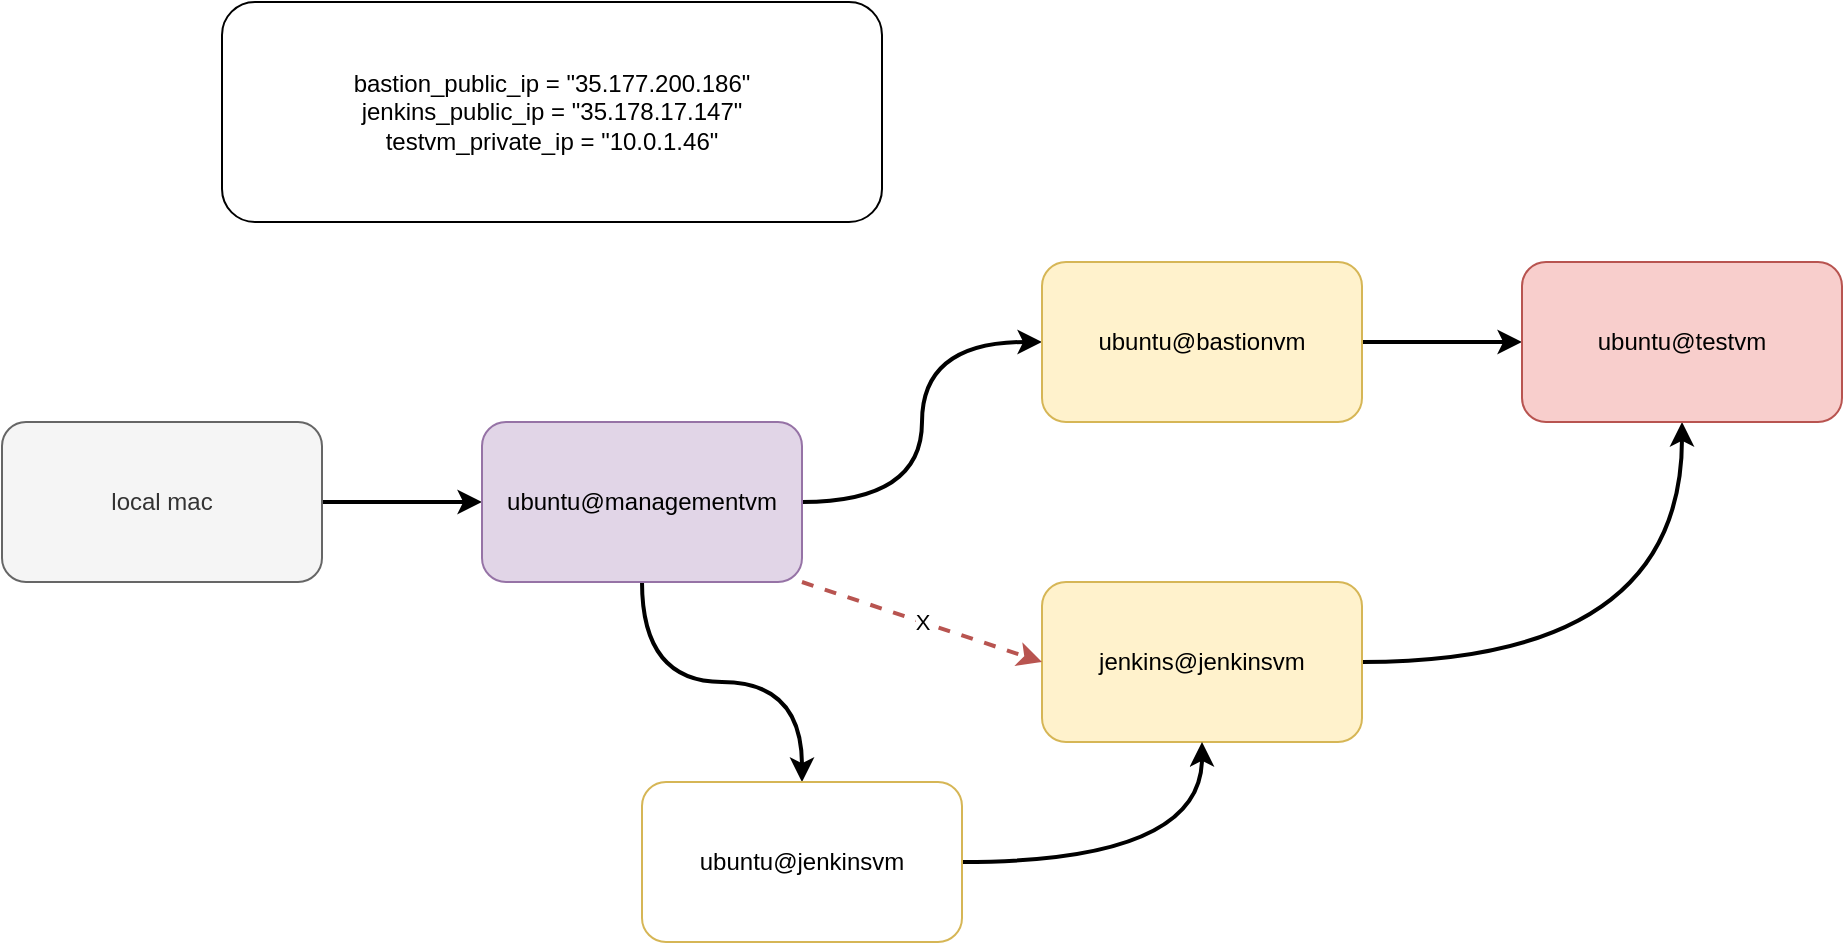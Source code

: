 <mxfile version="14.5.1" type="device"><diagram id="fgbsiUK0g7hy4sh2PP3z" name="Page-1"><mxGraphModel dx="1106" dy="972" grid="1" gridSize="10" guides="1" tooltips="1" connect="1" arrows="1" fold="1" page="1" pageScale="1" pageWidth="1169" pageHeight="827" math="0" shadow="0"><root><mxCell id="0"/><mxCell id="1" parent="0"/><mxCell id="Cx8XHh3YtdbwOYx3EHK5-6" style="edgeStyle=orthogonalEdgeStyle;curved=1;rounded=0;orthogonalLoop=1;jettySize=auto;html=1;exitX=1;exitY=0.5;exitDx=0;exitDy=0;entryX=0;entryY=0.5;entryDx=0;entryDy=0;startArrow=none;startFill=0;endArrow=classic;endFill=1;strokeWidth=2;" edge="1" parent="1" source="oLSMZY4fAIswRy4_z1ld-2" target="oLSMZY4fAIswRy4_z1ld-3"><mxGeometry relative="1" as="geometry"/></mxCell><mxCell id="oLSMZY4fAIswRy4_z1ld-2" value="local mac" style="rounded=1;whiteSpace=wrap;html=1;fillColor=#f5f5f5;strokeColor=#666666;fontColor=#333333;" parent="1" vertex="1"><mxGeometry x="80" y="280" width="160" height="80" as="geometry"/></mxCell><mxCell id="Cx8XHh3YtdbwOYx3EHK5-2" style="edgeStyle=orthogonalEdgeStyle;curved=1;rounded=0;orthogonalLoop=1;jettySize=auto;html=1;exitX=0.5;exitY=1;exitDx=0;exitDy=0;startArrow=none;startFill=0;endArrow=classic;endFill=1;strokeWidth=2;" edge="1" parent="1" source="oLSMZY4fAIswRy4_z1ld-3" target="Cx8XHh3YtdbwOYx3EHK5-1"><mxGeometry relative="1" as="geometry"/></mxCell><mxCell id="Cx8XHh3YtdbwOYx3EHK5-4" style="edgeStyle=orthogonalEdgeStyle;curved=1;rounded=0;orthogonalLoop=1;jettySize=auto;html=1;exitX=1;exitY=0.5;exitDx=0;exitDy=0;entryX=0;entryY=0.5;entryDx=0;entryDy=0;startArrow=none;startFill=0;endArrow=classic;endFill=1;strokeWidth=2;" edge="1" parent="1" source="oLSMZY4fAIswRy4_z1ld-3" target="oLSMZY4fAIswRy4_z1ld-5"><mxGeometry relative="1" as="geometry"/></mxCell><mxCell id="oLSMZY4fAIswRy4_z1ld-3" value="ubuntu@managementvm" style="rounded=1;whiteSpace=wrap;html=1;fillColor=#e1d5e7;strokeColor=#9673a6;" parent="1" vertex="1"><mxGeometry x="320" y="280" width="160" height="80" as="geometry"/></mxCell><mxCell id="Cx8XHh3YtdbwOYx3EHK5-7" style="edgeStyle=orthogonalEdgeStyle;curved=1;rounded=0;orthogonalLoop=1;jettySize=auto;html=1;exitX=1;exitY=0.5;exitDx=0;exitDy=0;entryX=0.5;entryY=1;entryDx=0;entryDy=0;startArrow=none;startFill=0;endArrow=classic;endFill=1;strokeWidth=2;" edge="1" parent="1" source="oLSMZY4fAIswRy4_z1ld-4" target="oLSMZY4fAIswRy4_z1ld-6"><mxGeometry relative="1" as="geometry"/></mxCell><mxCell id="oLSMZY4fAIswRy4_z1ld-4" value="jenkins@jenkinsvm" style="rounded=1;whiteSpace=wrap;html=1;fillColor=#fff2cc;strokeColor=#d6b656;" parent="1" vertex="1"><mxGeometry x="600" y="360" width="160" height="80" as="geometry"/></mxCell><mxCell id="Cx8XHh3YtdbwOYx3EHK5-5" style="edgeStyle=orthogonalEdgeStyle;curved=1;rounded=0;orthogonalLoop=1;jettySize=auto;html=1;exitX=1;exitY=0.5;exitDx=0;exitDy=0;startArrow=none;startFill=0;endArrow=classic;endFill=1;strokeWidth=2;" edge="1" parent="1" source="oLSMZY4fAIswRy4_z1ld-5" target="oLSMZY4fAIswRy4_z1ld-6"><mxGeometry relative="1" as="geometry"/></mxCell><mxCell id="oLSMZY4fAIswRy4_z1ld-5" value="ubuntu@bastionvm" style="rounded=1;whiteSpace=wrap;html=1;fillColor=#fff2cc;strokeColor=#d6b656;" parent="1" vertex="1"><mxGeometry x="600" y="200" width="160" height="80" as="geometry"/></mxCell><mxCell id="oLSMZY4fAIswRy4_z1ld-6" value="ubuntu@testvm" style="rounded=1;whiteSpace=wrap;html=1;fillColor=#f8cecc;strokeColor=#b85450;" parent="1" vertex="1"><mxGeometry x="840" y="200" width="160" height="80" as="geometry"/></mxCell><mxCell id="oLSMZY4fAIswRy4_z1ld-13" value="bastion_public_ip = &quot;35.177.200.186&quot;&#10;jenkins_public_ip = &quot;35.178.17.147&quot;&#10;testvm_private_ip = &quot;10.0.1.46&quot;" style="rounded=1;whiteSpace=wrap;html=1;" parent="1" vertex="1"><mxGeometry x="190" y="70" width="330" height="110" as="geometry"/></mxCell><mxCell id="Cx8XHh3YtdbwOYx3EHK5-3" style="edgeStyle=orthogonalEdgeStyle;curved=1;rounded=0;orthogonalLoop=1;jettySize=auto;html=1;exitX=1;exitY=0.5;exitDx=0;exitDy=0;entryX=0.5;entryY=1;entryDx=0;entryDy=0;startArrow=none;startFill=0;endArrow=classic;endFill=1;strokeWidth=2;" edge="1" parent="1" source="Cx8XHh3YtdbwOYx3EHK5-1" target="oLSMZY4fAIswRy4_z1ld-4"><mxGeometry relative="1" as="geometry"/></mxCell><mxCell id="Cx8XHh3YtdbwOYx3EHK5-1" value="ubuntu@jenkinsvm" style="rounded=1;whiteSpace=wrap;html=1;strokeColor=#d6b656;fillColor=none;" vertex="1" parent="1"><mxGeometry x="400" y="460" width="160" height="80" as="geometry"/></mxCell><mxCell id="Cx8XHh3YtdbwOYx3EHK5-8" value="" style="endArrow=classic;html=1;strokeWidth=2;exitX=1;exitY=1;exitDx=0;exitDy=0;entryX=0;entryY=0.5;entryDx=0;entryDy=0;dashed=1;fillColor=#f8cecc;strokeColor=#b85450;" edge="1" parent="1" source="oLSMZY4fAIswRy4_z1ld-3" target="oLSMZY4fAIswRy4_z1ld-4"><mxGeometry relative="1" as="geometry"><mxPoint x="510" y="500" as="sourcePoint"/><mxPoint x="610" y="500" as="targetPoint"/></mxGeometry></mxCell><mxCell id="Cx8XHh3YtdbwOYx3EHK5-9" value="X" style="edgeLabel;resizable=0;html=1;align=center;verticalAlign=middle;" connectable="0" vertex="1" parent="Cx8XHh3YtdbwOYx3EHK5-8"><mxGeometry relative="1" as="geometry"/></mxCell></root></mxGraphModel></diagram></mxfile>